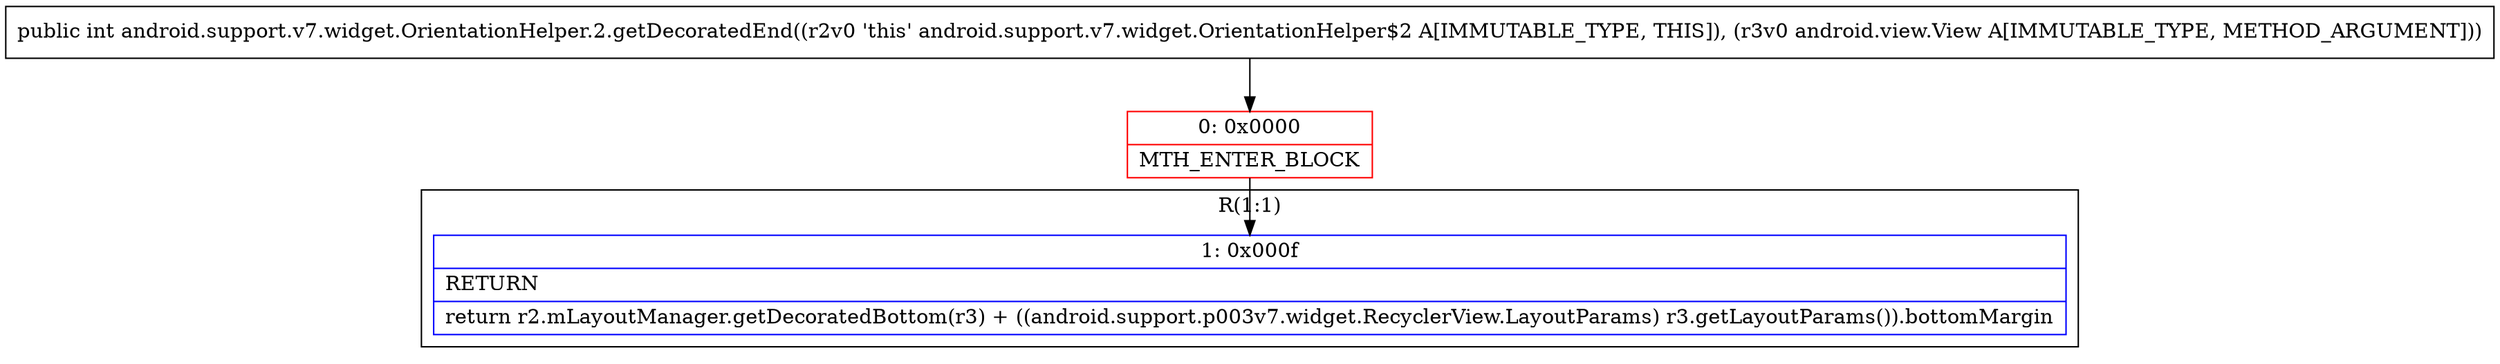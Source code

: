 digraph "CFG forandroid.support.v7.widget.OrientationHelper.2.getDecoratedEnd(Landroid\/view\/View;)I" {
subgraph cluster_Region_77044256 {
label = "R(1:1)";
node [shape=record,color=blue];
Node_1 [shape=record,label="{1\:\ 0x000f|RETURN\l|return r2.mLayoutManager.getDecoratedBottom(r3) + ((android.support.p003v7.widget.RecyclerView.LayoutParams) r3.getLayoutParams()).bottomMargin\l}"];
}
Node_0 [shape=record,color=red,label="{0\:\ 0x0000|MTH_ENTER_BLOCK\l}"];
MethodNode[shape=record,label="{public int android.support.v7.widget.OrientationHelper.2.getDecoratedEnd((r2v0 'this' android.support.v7.widget.OrientationHelper$2 A[IMMUTABLE_TYPE, THIS]), (r3v0 android.view.View A[IMMUTABLE_TYPE, METHOD_ARGUMENT])) }"];
MethodNode -> Node_0;
Node_0 -> Node_1;
}

